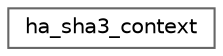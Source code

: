 digraph "Graphical Class Hierarchy"
{
 // LATEX_PDF_SIZE
  bgcolor="transparent";
  edge [fontname=Helvetica,fontsize=10,labelfontname=Helvetica,labelfontsize=10];
  node [fontname=Helvetica,fontsize=10,shape=box,height=0.2,width=0.4];
  rankdir="LR";
  Node0 [id="Node000000",label="ha_sha3_context",height=0.2,width=0.4,color="grey40", fillcolor="white", style="filled",URL="$dc/d75/structha__sha3__context.html",tooltip="The context structure used by all SHA3 variants."];
}
